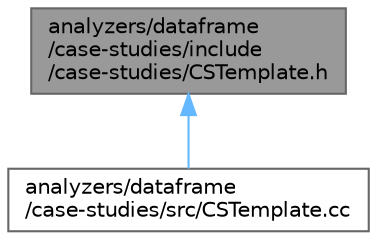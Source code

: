 digraph "analyzers/dataframe/case-studies/include/case-studies/CSTemplate.h"
{
 // LATEX_PDF_SIZE
  bgcolor="transparent";
  edge [fontname=Helvetica,fontsize=10,labelfontname=Helvetica,labelfontsize=10];
  node [fontname=Helvetica,fontsize=10,shape=box,height=0.2,width=0.4];
  Node1 [id="Node000001",label="analyzers/dataframe\l/case-studies/include\l/case-studies/CSTemplate.h",height=0.2,width=0.4,color="gray40", fillcolor="grey60", style="filled", fontcolor="black",tooltip=" "];
  Node1 -> Node2 [id="edge1_Node000001_Node000002",dir="back",color="steelblue1",style="solid",tooltip=" "];
  Node2 [id="Node000002",label="analyzers/dataframe\l/case-studies/src/CSTemplate.cc",height=0.2,width=0.4,color="grey40", fillcolor="white", style="filled",URL="$_c_s_template_8cc.html",tooltip=" "];
}
